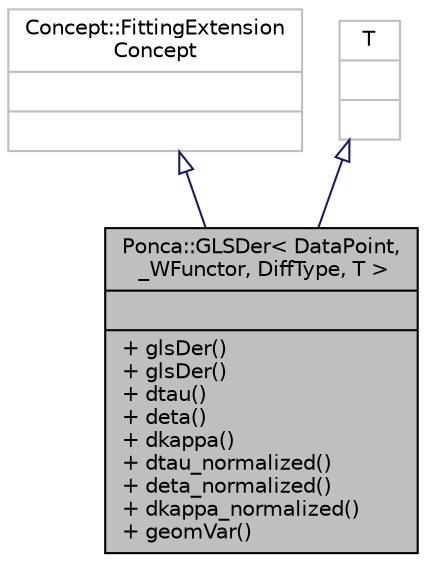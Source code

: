 digraph "Ponca::GLSDer&lt; DataPoint, _WFunctor, DiffType, T &gt;"
{
 // INTERACTIVE_SVG=YES
 // LATEX_PDF_SIZE
  bgcolor="transparent";
  edge [fontname="Helvetica",fontsize="10",labelfontname="Helvetica",labelfontsize="10"];
  node [fontname="Helvetica",fontsize="10",shape=record];
  Node1 [label="{Ponca::GLSDer\< DataPoint,\l _WFunctor, DiffType, T \>\n||+ glsDer()\l+ glsDer()\l+ dtau()\l+ deta()\l+ dkappa()\l+ dtau_normalized()\l+ deta_normalized()\l+ dkappa_normalized()\l+ geomVar()\l}",height=0.2,width=0.4,color="black", fillcolor="grey75", style="filled", fontcolor="black",tooltip="Differentiation of GLSParam."];
  Node2 -> Node1 [dir="back",color="midnightblue",fontsize="10",style="solid",arrowtail="onormal",fontname="Helvetica"];
  Node2 [label="{Concept::FittingExtension\lConcept\n||}",height=0.2,width=0.4,color="grey75",tooltip=" "];
  Node3 -> Node1 [dir="back",color="midnightblue",fontsize="10",style="solid",arrowtail="onormal",fontname="Helvetica"];
  Node3 [label="{T\n||}",height=0.2,width=0.4,color="grey75",tooltip=" "];
}
